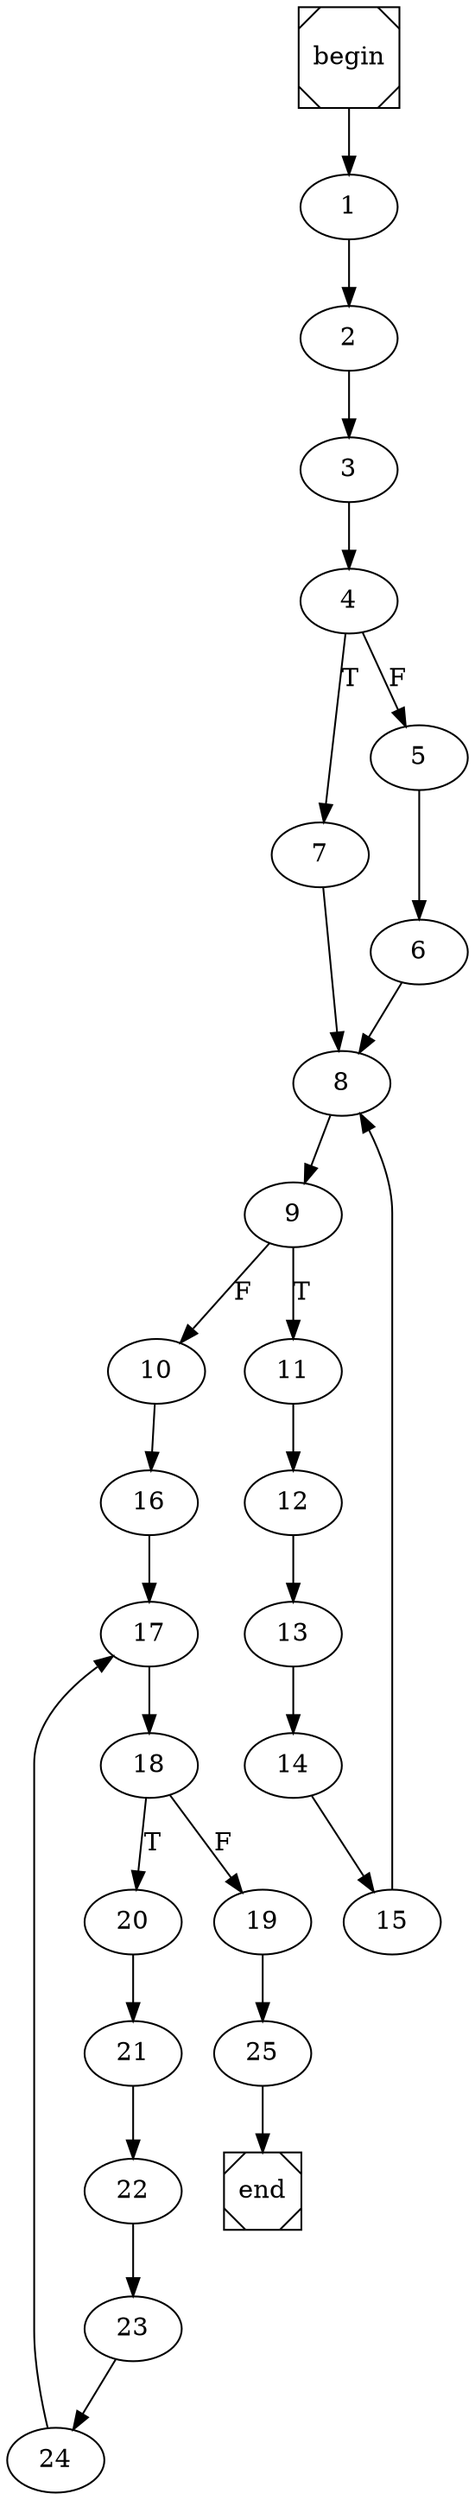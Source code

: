digraph cfg {
	begin [shape=Msquare];
	end [shape=Msquare];
	begin -> 1;	1 -> 2;	2 -> 3;	3 -> 4;	4 -> 7[label=T];	4 -> 5[label=F];	5 -> 6;	6 -> 8;	7 -> 8;	8 -> 9;	9 -> 11[label=T];	9 -> 10[label=F];	10 -> 16;	11 -> 12;	12 -> 13;	13 -> 14;	14 -> 15;	15 -> 8;	16 -> 17;	17 -> 18;	18 -> 20[label=T];	18 -> 19[label=F];	19 -> 25;	20 -> 21;	21 -> 22;	22 -> 23;	23 -> 24;	24 -> 17;	25 -> end;}
